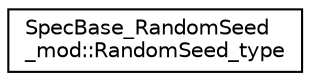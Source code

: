 digraph "Graphical Class Hierarchy"
{
 // LATEX_PDF_SIZE
  edge [fontname="Helvetica",fontsize="10",labelfontname="Helvetica",labelfontsize="10"];
  node [fontname="Helvetica",fontsize="10",shape=record];
  rankdir="LR";
  Node0 [label="SpecBase_RandomSeed\l_mod::RandomSeed_type",height=0.2,width=0.4,color="black", fillcolor="white", style="filled",URL="$structSpecBase__RandomSeed__mod_1_1RandomSeed__type.html",tooltip=" "];
}
